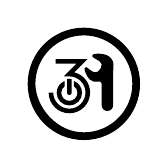 \begin{tikzpicture}[
    y=0.8pt, 
    x=0.8pt, 
    yscale=-1, 
    inner sep=0pt, 
    outer sep=0pt, 
    scale=0.2
]
\begin{scope}[shift={(-448.053,-67.701)}]
  \path[color=black,fill=black,even odd rule,line width=16.000pt]
    (534.12,161.882) -- (534.12,172.288) -- (581.373,172.288) .. controls
    (571.845,181.831) and (562.304,191.36) .. (552.746,200.874) --
    (565.339,200.874) .. controls (585.451,200.874) and (601.74,217.204) ..
    (601.74,237.316) .. controls (601.74,257.428) and (585.451,273.717) ..
    (565.339,273.717) .. controls (545.227,273.717) and (528.897,257.428) ..
    (528.897,237.316) -- (518.491,237.316) .. controls (518.491,263.174) and
    (539.48,284.123) .. (565.339,284.123) .. controls (591.197,284.123) and
    (612.146,263.174) .. (612.146,237.316) .. controls (612.146,215.323) and
    (596.994,196.835) .. (576.555,191.804) -- (606.518,161.882) -- cycle;
  \begin{scope}[cm={{-1.0,0.0,0.0,-1.0,(1130.637,475.183)}}]
    \path[color=black,fill=black,even odd rule,line width=16.000pt]
      (565.339,208.689) .. controls (549.537,208.689) and (536.712,221.513) ..
      (536.712,237.316) .. controls (536.712,249.447) and (544.272,259.803) ..
      (554.933,263.959) -- (554.933,252.216) .. controls (550.209,248.935) and
      (547.118,243.506) .. (547.118,237.316) .. controls (547.118,227.26) and
      (555.283,219.095) .. (565.339,219.095) .. controls (575.395,219.095) and
      (583.519,227.26) .. (583.519,237.316) .. controls (583.519,243.495) and
      (580.444,248.933) .. (575.745,252.216) -- (575.745,263.959) .. controls
      (586.394,259.803) and (593.925,249.447) .. (593.925,237.316) .. controls
      (593.925,221.513) and (581.141,208.689) .. (565.339,208.689) -- cycle;
    \path[color=black,fill=black,even odd rule,line width=16.000pt]
      (565.339,232.093) .. controls (562.466,232.093) and (560.116,234.443) ..
      (560.116,237.316) -- (560.116,268.494) -- (570.522,268.494) --
      (570.522,237.316) .. controls (570.522,234.443) and (568.212,232.093) ..
      (565.339,232.093) -- cycle;
  \end{scope}
  \path[fill=black] (630.853,149.491) .. controls (625.131,149.546) and
    (620.489,150.345) .. (619.354,151.03) .. controls (617.082,152.401) and
    (616.546,155.688) .. (617.248,156.456) .. controls (617.95,157.224) and
    (628.678,164.114) .. (633.363,166.376) .. controls (645.978,172.466) and
    (632.076,195.772) .. (621.216,191.602) .. controls (613.52,188.646) and
    (604.789,179.845) .. (603.319,179.779) .. controls (601.849,179.714) and
    (599.956,180.705) .. (599.473,183.261) .. controls (598.99,185.817) and
    (602.481,198.158) .. (611.255,207.758) .. controls (621.785,219.278) and
    (638.182,206.549) .. (638.182,217.07) --
    (638.182,265.943)arc(179.961:0.039:13.018) -- (664.217,203.506) --
    (664.217,188.929) .. controls (664.217,183.462) and (670.92,161.541) ..
    (648.75,152.366) .. controls (643.375,150.142) and (636.575,149.437) ..
    (630.853,149.491) -- cycle;
\end{scope}
\path[color=black,fill=black,even odd rule,line width=8.333pt]
  (150.0,23.121) .. controls (79.929,23.121) and (23.121,79.929) ..
  (23.121,150.0) .. controls (23.121,220.071) and (79.929,276.879) ..
  (150.0,276.879) .. controls (220.071,276.879) and (276.879,220.071) ..
  (276.879,150.0) .. controls (276.879,79.929) and (220.071,23.121) ..
  (150.0,23.121) -- cycle(150.0,40.507) .. controls (210.46,40.507)
  and (259.454,89.54) .. (259.454,150.0) .. controls (259.454,210.46)
  and (210.46,259.454) .. (150.0,259.454) .. controls (89.528,259.843)
  and (41.355,203.521) .. (40.507,150.0) .. controls (40.507,89.54) and
  (89.54,40.507) .. (150.0,40.507) -- cycle;
\end{tikzpicture}

% vim: set ft=tex :
